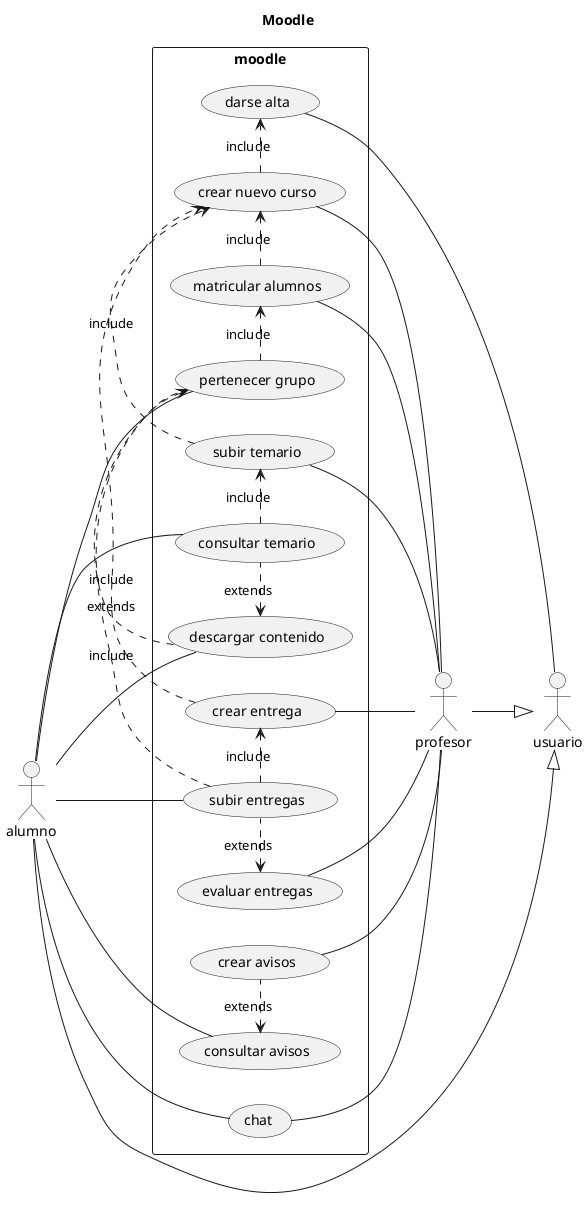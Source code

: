 @startuml
title Moodle
left to right direction
skinparam packageStyle rectangle
actor usuario
actor profesor
actor alumno

rectangle moodle{
	usuario -- (darse alta)
	alumno --|> usuario
	profesor --|> usuario
	(crear nuevo curso) -- profesor
	(crear nuevo curso) .> (darse alta) : include
	(pertenecer grupo) .> (matricular alumnos) : include
	alumno -- (pertenecer grupo)
	(descargar contenido) .> (pertenecer grupo) : extends
	(subir entregas) .> (pertenecer grupo) : include
	(matricular alumnos) -- profesor
	(matricular alumnos) .> (crear nuevo curso) : include
	(subir temario) -- profesor
	(crear entrega) -- profesor
	(subir temario) .> (crear nuevo curso) : include
	(crear entrega) .> (crear nuevo curso) : include
	alumno - (consultar temario)
	(consultar temario) .> (subir temario) : include
	(descargar contenido) <. (consultar temario) : extends
	alumno - (descargar contenido)
	alumno -- (subir entregas)
	(subir entregas) .> (crear entrega) : include
	(evaluar entregas) -- profesor
	(evaluar entregas) <. (subir entregas) : extends
	(crear avisos) -- profesor
	alumno -- (consultar avisos)
	(consultar avisos) <. (crear avisos) : extends
	alumno -- (chat)
	(chat) -- profesor
}

@enduml